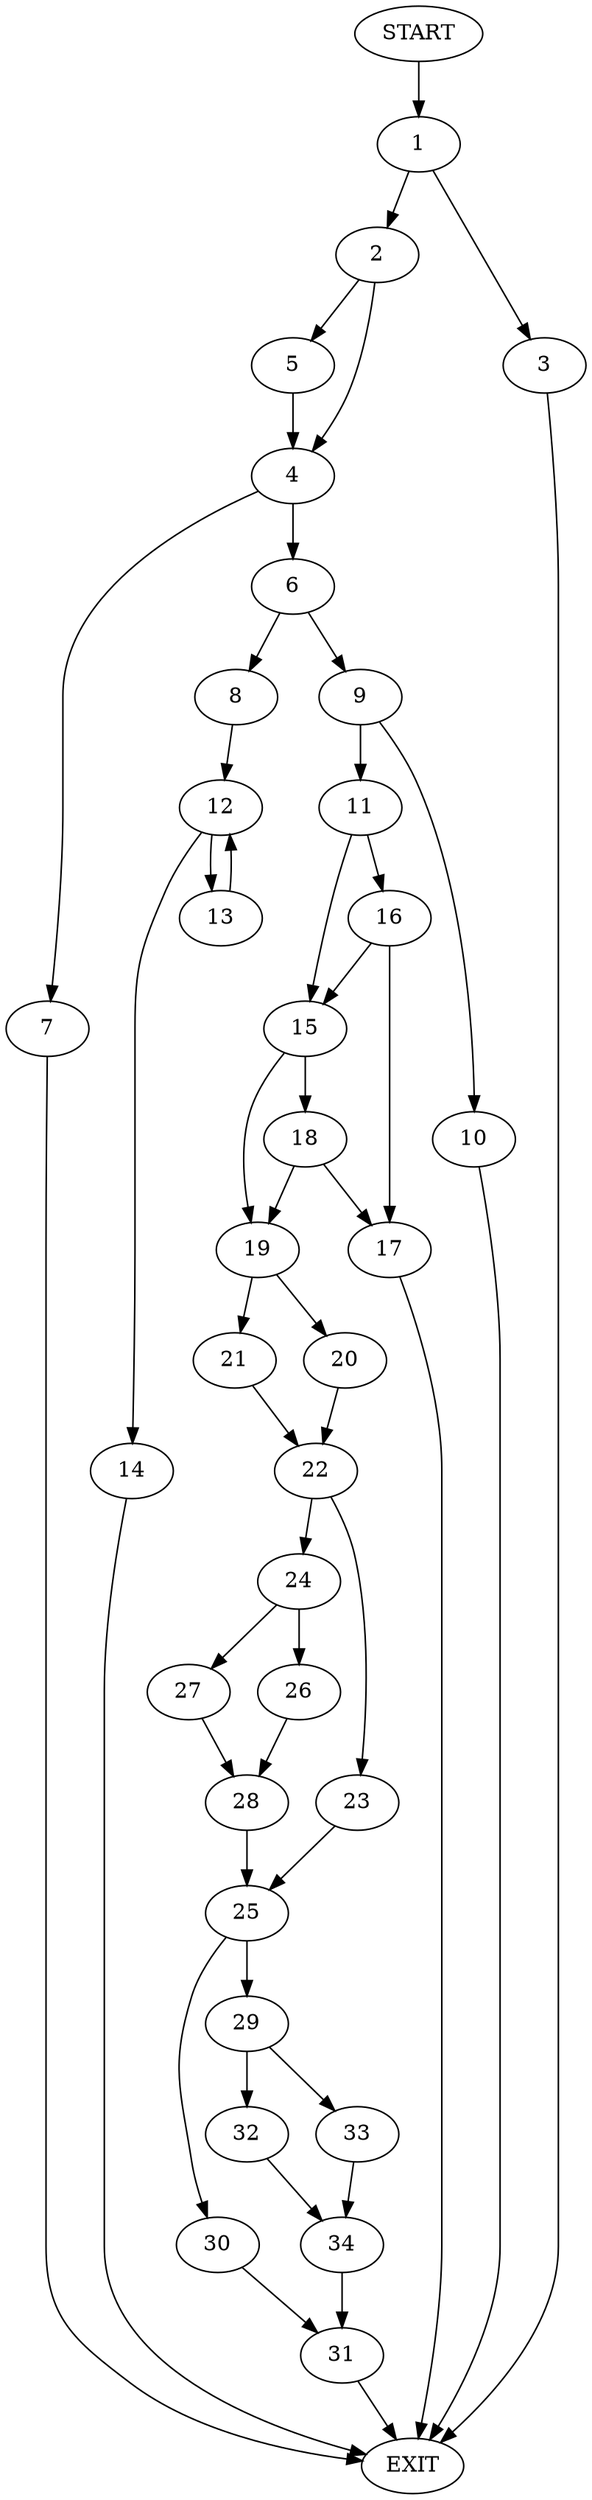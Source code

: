 digraph {
0 [label="START"]
35 [label="EXIT"]
0 -> 1
1 -> 2
1 -> 3
2 -> 4
2 -> 5
3 -> 35
4 -> 6
4 -> 7
5 -> 4
6 -> 8
6 -> 9
7 -> 35
9 -> 10
9 -> 11
8 -> 12
12 -> 13
12 -> 14
13 -> 12
14 -> 35
11 -> 15
11 -> 16
10 -> 35
16 -> 15
16 -> 17
15 -> 18
15 -> 19
17 -> 35
18 -> 17
18 -> 19
19 -> 20
19 -> 21
20 -> 22
21 -> 22
22 -> 23
22 -> 24
23 -> 25
24 -> 26
24 -> 27
27 -> 28
26 -> 28
28 -> 25
25 -> 29
25 -> 30
30 -> 31
29 -> 32
29 -> 33
33 -> 34
32 -> 34
34 -> 31
31 -> 35
}
